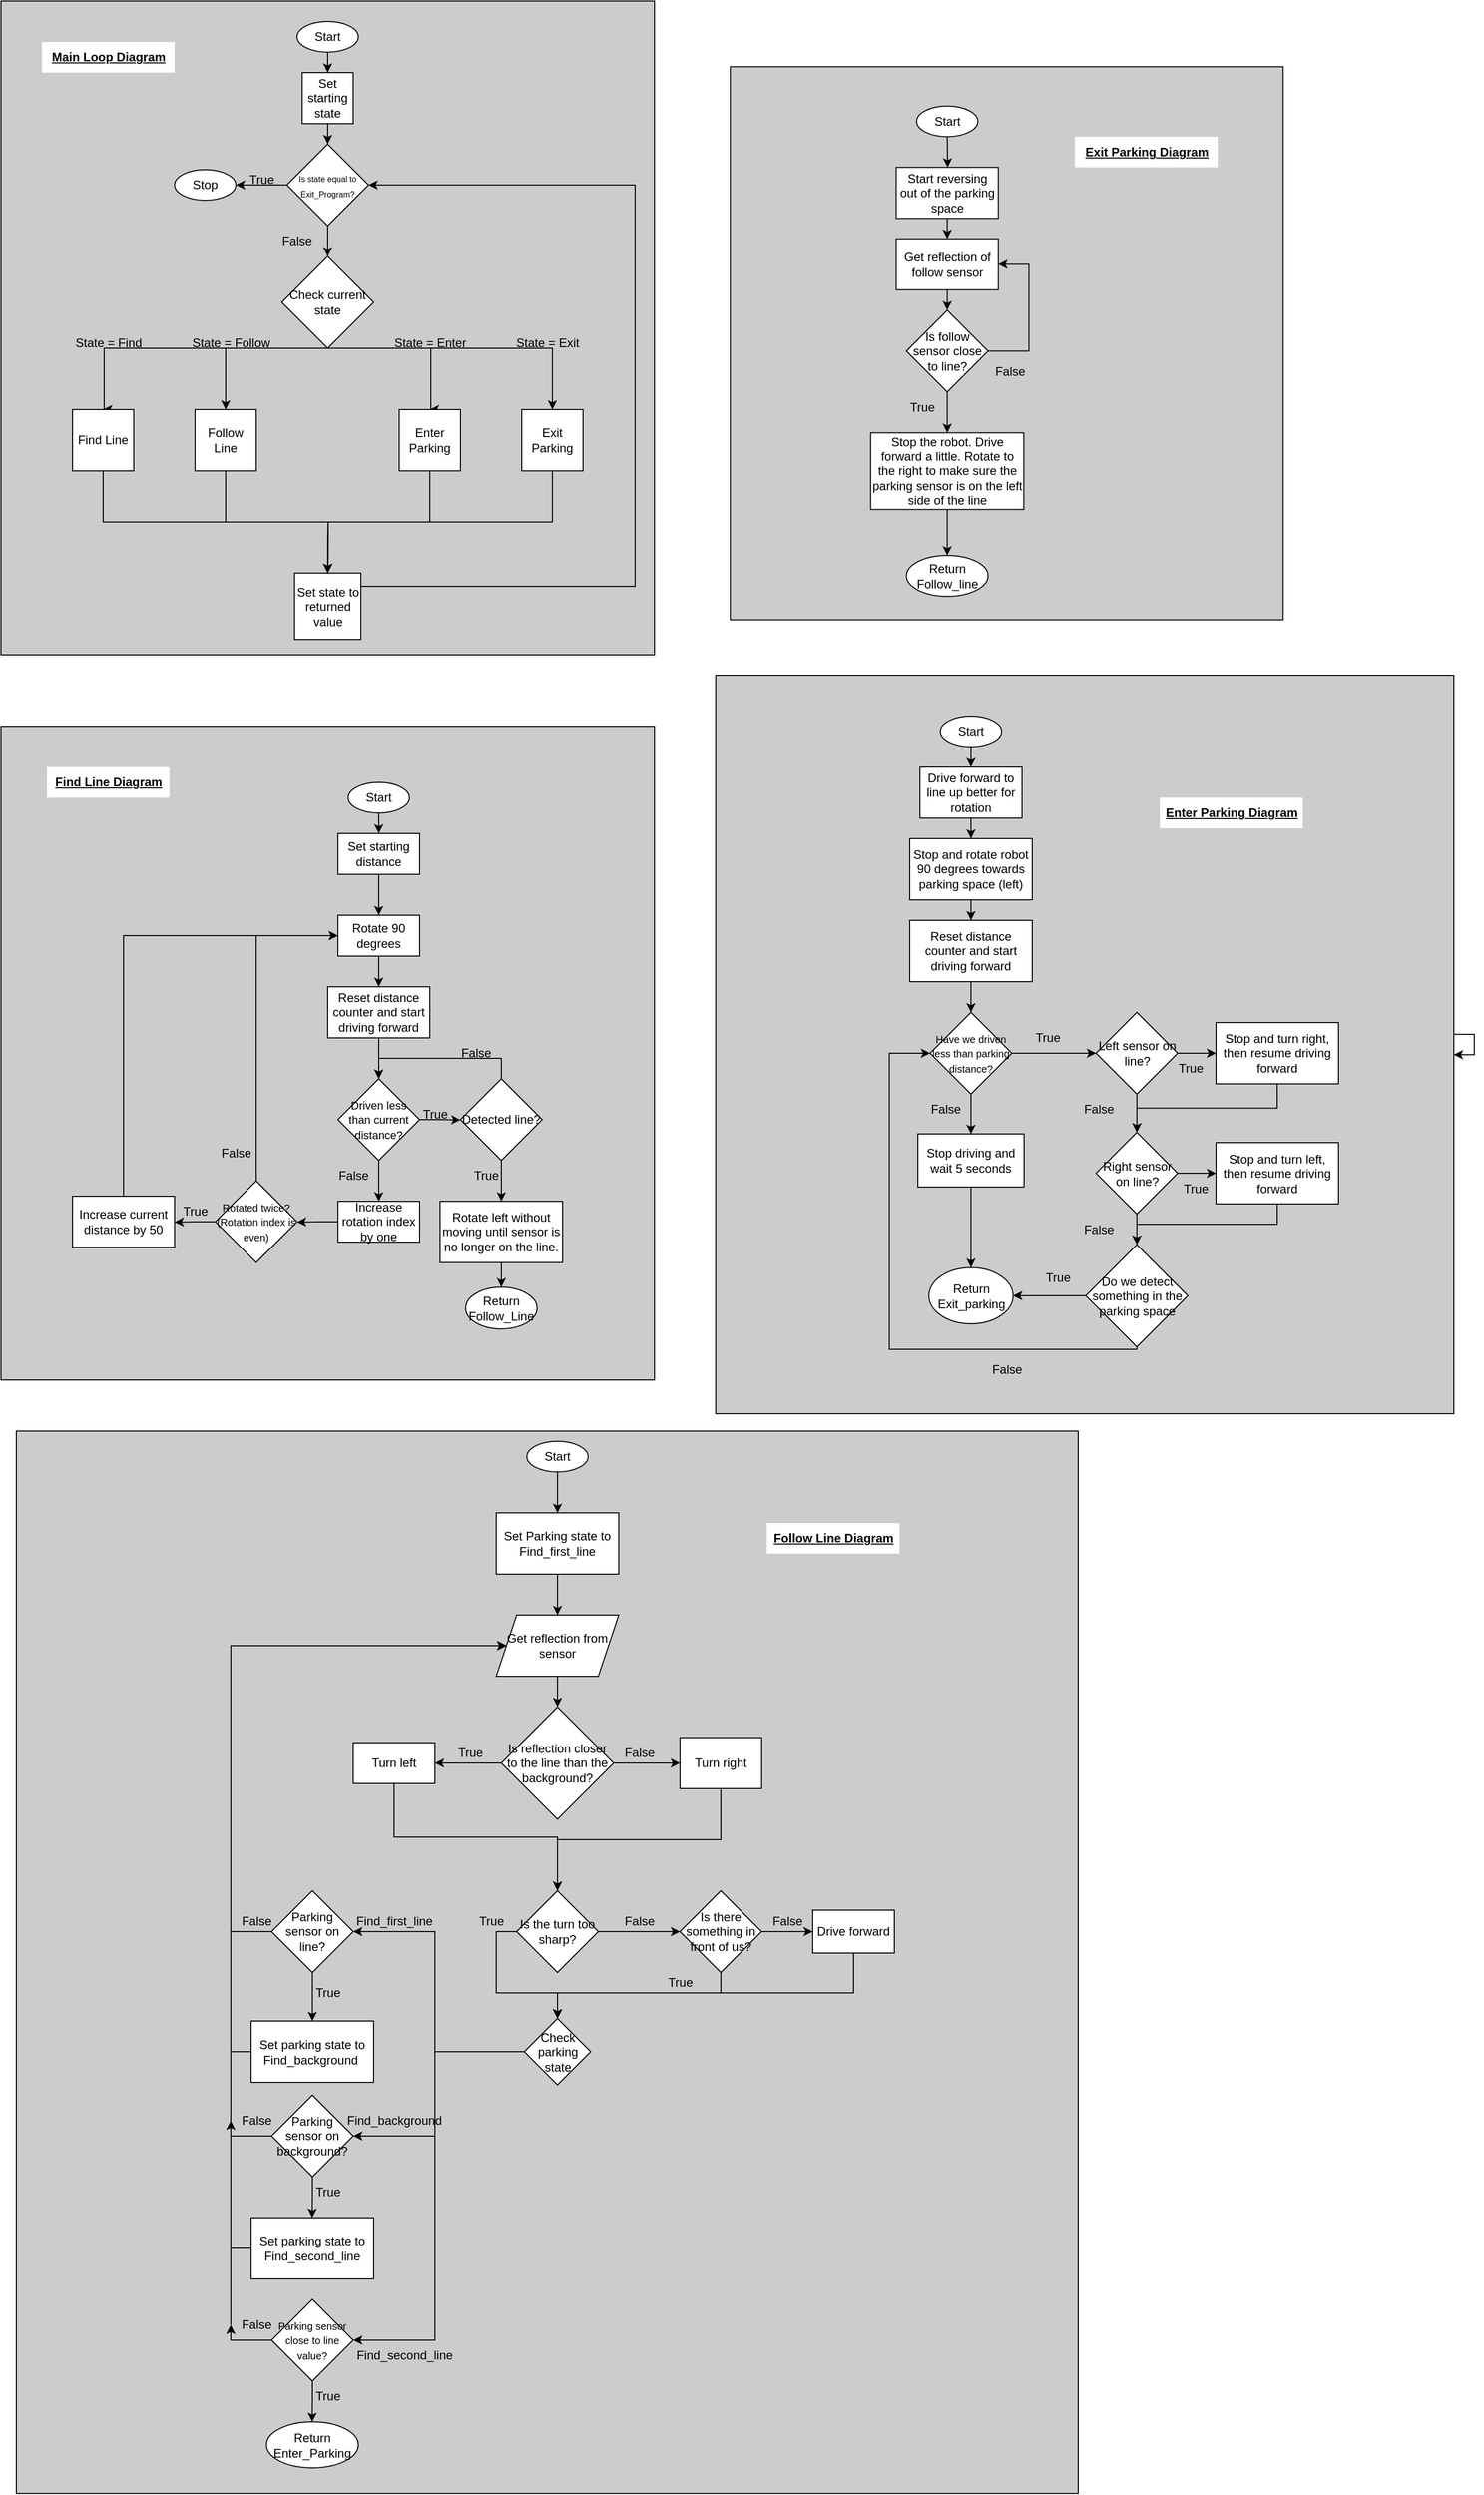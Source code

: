<mxfile version="24.7.8">
  <diagram name="Page-1" id="8dBCzTHHyoJCPj2TVAlr">
    <mxGraphModel dx="3715" dy="2673" grid="1" gridSize="10" guides="1" tooltips="1" connect="1" arrows="1" fold="1" page="1" pageScale="1" pageWidth="850" pageHeight="1100" math="0" shadow="0">
      <root>
        <mxCell id="0" />
        <mxCell id="1" parent="0" />
        <mxCell id="nB_yJcyK_gpRABSLOhpa-236" value="" style="whiteSpace=wrap;html=1;aspect=fixed;fillColor=#CCCCCC;gradientColor=none;gradientDirection=north;" vertex="1" parent="1">
          <mxGeometry x="-125.75" y="-1025.75" width="541.5" height="541.5" as="geometry" />
        </mxCell>
        <mxCell id="nB_yJcyK_gpRABSLOhpa-237" value="Exit Parking Diagram" style="text;html=1;align=center;verticalAlign=middle;resizable=0;points=[];autosize=1;strokeColor=none;fillColor=default;rounded=0;glass=0;gradientColor=none;fontFamily=Helvetica;fontStyle=5;labelBackgroundColor=none;labelBorderColor=none;textShadow=0;" vertex="1" parent="1">
          <mxGeometry x="211.75" y="-957.25" width="140" height="30" as="geometry" />
        </mxCell>
        <mxCell id="nB_yJcyK_gpRABSLOhpa-216" value="" style="whiteSpace=wrap;html=1;aspect=fixed;fillColor=#CCCCCC;gradientColor=none;gradientDirection=north;" vertex="1" parent="1">
          <mxGeometry x="-140" y="-430" width="723" height="723" as="geometry" />
        </mxCell>
        <mxCell id="nB_yJcyK_gpRABSLOhpa-217" value="Enter Parking Diagram" style="text;html=1;align=center;verticalAlign=middle;resizable=0;points=[];autosize=1;strokeColor=none;fillColor=default;rounded=0;glass=0;gradientColor=none;fontFamily=Helvetica;fontStyle=5;labelBackgroundColor=none;labelBorderColor=none;textShadow=0;" vertex="1" parent="1">
          <mxGeometry x="295" y="-310" width="140" height="30" as="geometry" />
        </mxCell>
        <mxCell id="nB_yJcyK_gpRABSLOhpa-175" value="" style="whiteSpace=wrap;html=1;aspect=fixed;fillColor=#CCCCCC;gradientColor=none;gradientDirection=north;" vertex="1" parent="1">
          <mxGeometry x="-825" y="310" width="1040" height="1040" as="geometry" />
        </mxCell>
        <mxCell id="nB_yJcyK_gpRABSLOhpa-176" value="Follow Line Diagram" style="text;html=1;align=center;verticalAlign=middle;resizable=0;points=[];autosize=1;strokeColor=none;fillColor=default;rounded=0;glass=0;gradientColor=none;fontFamily=Helvetica;fontStyle=5;labelBackgroundColor=none;labelBorderColor=none;textShadow=0;" vertex="1" parent="1">
          <mxGeometry x="-90" y="400" width="130" height="30" as="geometry" />
        </mxCell>
        <mxCell id="nB_yJcyK_gpRABSLOhpa-81" value="" style="whiteSpace=wrap;html=1;aspect=fixed;fillColor=#CCCCCC;gradientColor=none;gradientDirection=north;" vertex="1" parent="1">
          <mxGeometry x="-840" y="-380" width="640" height="640" as="geometry" />
        </mxCell>
        <mxCell id="nB_yJcyK_gpRABSLOhpa-82" value="Find Line Diagram" style="text;html=1;align=center;verticalAlign=middle;resizable=0;points=[];autosize=1;strokeColor=none;fillColor=default;rounded=0;glass=0;gradientColor=none;fontFamily=Helvetica;fontStyle=5;labelBackgroundColor=none;labelBorderColor=none;textShadow=0;" vertex="1" parent="1">
          <mxGeometry x="-795" y="-340" width="120" height="30" as="geometry" />
        </mxCell>
        <mxCell id="nB_yJcyK_gpRABSLOhpa-30" value="" style="whiteSpace=wrap;html=1;aspect=fixed;fillColor=#CCCCCC;gradientColor=none;gradientDirection=north;" vertex="1" parent="1">
          <mxGeometry x="-840" y="-1090" width="640" height="640" as="geometry" />
        </mxCell>
        <mxCell id="nB_yJcyK_gpRABSLOhpa-4" value="" style="edgeStyle=orthogonalEdgeStyle;rounded=0;orthogonalLoop=1;jettySize=auto;html=1;" edge="1" parent="1" source="nB_yJcyK_gpRABSLOhpa-2" target="nB_yJcyK_gpRABSLOhpa-3">
          <mxGeometry relative="1" as="geometry" />
        </mxCell>
        <mxCell id="nB_yJcyK_gpRABSLOhpa-2" value="Start" style="ellipse;whiteSpace=wrap;html=1;" vertex="1" parent="1">
          <mxGeometry x="-550" y="-1070" width="60" height="30" as="geometry" />
        </mxCell>
        <mxCell id="nB_yJcyK_gpRABSLOhpa-6" value="" style="edgeStyle=orthogonalEdgeStyle;rounded=0;orthogonalLoop=1;jettySize=auto;html=1;" edge="1" parent="1" source="nB_yJcyK_gpRABSLOhpa-36" target="nB_yJcyK_gpRABSLOhpa-5">
          <mxGeometry relative="1" as="geometry" />
        </mxCell>
        <mxCell id="nB_yJcyK_gpRABSLOhpa-3" value="Set starting state" style="whiteSpace=wrap;html=1;aspect=fixed;" vertex="1" parent="1">
          <mxGeometry x="-545" y="-1020" width="50" height="50" as="geometry" />
        </mxCell>
        <mxCell id="nB_yJcyK_gpRABSLOhpa-10" style="edgeStyle=orthogonalEdgeStyle;rounded=0;orthogonalLoop=1;jettySize=auto;html=1;exitX=0.5;exitY=1;exitDx=0;exitDy=0;" edge="1" parent="1" source="nB_yJcyK_gpRABSLOhpa-5">
          <mxGeometry relative="1" as="geometry">
            <mxPoint x="-300" y="-690" as="targetPoint" />
            <Array as="points">
              <mxPoint x="-300" y="-750" />
            </Array>
          </mxGeometry>
        </mxCell>
        <mxCell id="nB_yJcyK_gpRABSLOhpa-11" style="edgeStyle=orthogonalEdgeStyle;rounded=0;orthogonalLoop=1;jettySize=auto;html=1;exitX=0.5;exitY=1;exitDx=0;exitDy=0;" edge="1" parent="1" source="nB_yJcyK_gpRABSLOhpa-5">
          <mxGeometry relative="1" as="geometry">
            <mxPoint x="-620" y="-690" as="targetPoint" />
            <mxPoint x="-462.5" y="-772.5" as="sourcePoint" />
            <Array as="points">
              <mxPoint x="-620" y="-750" />
            </Array>
          </mxGeometry>
        </mxCell>
        <mxCell id="nB_yJcyK_gpRABSLOhpa-12" style="edgeStyle=orthogonalEdgeStyle;rounded=0;orthogonalLoop=1;jettySize=auto;html=1;exitX=0.5;exitY=1;exitDx=0;exitDy=0;" edge="1" parent="1" source="nB_yJcyK_gpRABSLOhpa-5">
          <mxGeometry relative="1" as="geometry">
            <mxPoint x="-740" y="-690" as="targetPoint" />
            <Array as="points">
              <mxPoint x="-739" y="-750" />
            </Array>
          </mxGeometry>
        </mxCell>
        <mxCell id="nB_yJcyK_gpRABSLOhpa-13" style="edgeStyle=orthogonalEdgeStyle;rounded=0;orthogonalLoop=1;jettySize=auto;html=1;exitX=0.5;exitY=1;exitDx=0;exitDy=0;" edge="1" parent="1" source="nB_yJcyK_gpRABSLOhpa-5">
          <mxGeometry relative="1" as="geometry">
            <mxPoint x="-420" y="-690" as="targetPoint" />
            <Array as="points">
              <mxPoint x="-419" y="-750" />
            </Array>
          </mxGeometry>
        </mxCell>
        <mxCell id="nB_yJcyK_gpRABSLOhpa-5" value="Check current state" style="rhombus;whiteSpace=wrap;html=1;" vertex="1" parent="1">
          <mxGeometry x="-565" y="-840" width="90" height="90" as="geometry" />
        </mxCell>
        <mxCell id="nB_yJcyK_gpRABSLOhpa-21" style="edgeStyle=orthogonalEdgeStyle;rounded=0;orthogonalLoop=1;jettySize=auto;html=1;exitX=0.5;exitY=1;exitDx=0;exitDy=0;" edge="1" parent="1" source="nB_yJcyK_gpRABSLOhpa-14">
          <mxGeometry relative="1" as="geometry">
            <mxPoint x="-520" y="-530" as="targetPoint" />
          </mxGeometry>
        </mxCell>
        <mxCell id="nB_yJcyK_gpRABSLOhpa-14" value="Find Line" style="whiteSpace=wrap;html=1;aspect=fixed;" vertex="1" parent="1">
          <mxGeometry x="-770" y="-690" width="60" height="60" as="geometry" />
        </mxCell>
        <mxCell id="nB_yJcyK_gpRABSLOhpa-18" style="edgeStyle=orthogonalEdgeStyle;rounded=0;orthogonalLoop=1;jettySize=auto;html=1;exitX=0.5;exitY=1;exitDx=0;exitDy=0;" edge="1" parent="1" source="nB_yJcyK_gpRABSLOhpa-15">
          <mxGeometry relative="1" as="geometry">
            <mxPoint x="-520" y="-530" as="targetPoint" />
          </mxGeometry>
        </mxCell>
        <mxCell id="nB_yJcyK_gpRABSLOhpa-15" value="Follow Line" style="whiteSpace=wrap;html=1;aspect=fixed;" vertex="1" parent="1">
          <mxGeometry x="-650" y="-690" width="60" height="60" as="geometry" />
        </mxCell>
        <mxCell id="nB_yJcyK_gpRABSLOhpa-19" style="edgeStyle=orthogonalEdgeStyle;rounded=0;orthogonalLoop=1;jettySize=auto;html=1;exitX=0.5;exitY=1;exitDx=0;exitDy=0;" edge="1" parent="1" source="nB_yJcyK_gpRABSLOhpa-16">
          <mxGeometry relative="1" as="geometry">
            <mxPoint x="-520" y="-530" as="targetPoint" />
          </mxGeometry>
        </mxCell>
        <mxCell id="nB_yJcyK_gpRABSLOhpa-16" value="Enter Parking" style="whiteSpace=wrap;html=1;aspect=fixed;" vertex="1" parent="1">
          <mxGeometry x="-450" y="-690" width="60" height="60" as="geometry" />
        </mxCell>
        <mxCell id="nB_yJcyK_gpRABSLOhpa-20" style="edgeStyle=orthogonalEdgeStyle;rounded=0;orthogonalLoop=1;jettySize=auto;html=1;exitX=0.5;exitY=1;exitDx=0;exitDy=0;" edge="1" parent="1" source="nB_yJcyK_gpRABSLOhpa-17">
          <mxGeometry relative="1" as="geometry">
            <mxPoint x="-520" y="-530" as="targetPoint" />
          </mxGeometry>
        </mxCell>
        <mxCell id="nB_yJcyK_gpRABSLOhpa-17" value="Exit Parking" style="whiteSpace=wrap;html=1;aspect=fixed;" vertex="1" parent="1">
          <mxGeometry x="-330" y="-690" width="60" height="60" as="geometry" />
        </mxCell>
        <mxCell id="nB_yJcyK_gpRABSLOhpa-25" style="edgeStyle=orthogonalEdgeStyle;rounded=0;orthogonalLoop=1;jettySize=auto;html=1;entryX=1;entryY=0.5;entryDx=0;entryDy=0;" edge="1" parent="1" source="nB_yJcyK_gpRABSLOhpa-22" target="nB_yJcyK_gpRABSLOhpa-36">
          <mxGeometry relative="1" as="geometry">
            <mxPoint x="-475" y="-900" as="targetPoint" />
            <Array as="points">
              <mxPoint x="-219" y="-517" />
              <mxPoint x="-219" y="-910" />
            </Array>
          </mxGeometry>
        </mxCell>
        <mxCell id="nB_yJcyK_gpRABSLOhpa-22" value="Set state to returned value" style="whiteSpace=wrap;html=1;aspect=fixed;" vertex="1" parent="1">
          <mxGeometry x="-552.5" y="-530" width="65" height="65" as="geometry" />
        </mxCell>
        <mxCell id="nB_yJcyK_gpRABSLOhpa-26" value="State = Follow" style="text;html=1;align=center;verticalAlign=middle;resizable=0;points=[];autosize=1;strokeColor=none;fillColor=none;" vertex="1" parent="1">
          <mxGeometry x="-665" y="-770" width="100" height="30" as="geometry" />
        </mxCell>
        <mxCell id="nB_yJcyK_gpRABSLOhpa-27" value="State = Find" style="text;html=1;align=center;verticalAlign=middle;resizable=0;points=[];autosize=1;strokeColor=none;fillColor=none;" vertex="1" parent="1">
          <mxGeometry x="-780" y="-770" width="90" height="30" as="geometry" />
        </mxCell>
        <mxCell id="nB_yJcyK_gpRABSLOhpa-28" value="State = Enter" style="text;html=1;align=center;verticalAlign=middle;resizable=0;points=[];autosize=1;strokeColor=none;fillColor=none;" vertex="1" parent="1">
          <mxGeometry x="-465" y="-770" width="90" height="30" as="geometry" />
        </mxCell>
        <mxCell id="nB_yJcyK_gpRABSLOhpa-29" value="State = Exit" style="text;html=1;align=center;verticalAlign=middle;resizable=0;points=[];autosize=1;strokeColor=none;fillColor=none;" vertex="1" parent="1">
          <mxGeometry x="-350" y="-770" width="90" height="30" as="geometry" />
        </mxCell>
        <mxCell id="nB_yJcyK_gpRABSLOhpa-31" value="Main Loop Diagram" style="text;html=1;align=center;verticalAlign=middle;resizable=0;points=[];autosize=1;strokeColor=none;fillColor=default;rounded=0;glass=0;gradientColor=none;fontFamily=Helvetica;fontStyle=5;labelBackgroundColor=none;labelBorderColor=none;textShadow=0;" vertex="1" parent="1">
          <mxGeometry x="-800" y="-1050" width="130" height="30" as="geometry" />
        </mxCell>
        <mxCell id="nB_yJcyK_gpRABSLOhpa-47" style="edgeStyle=orthogonalEdgeStyle;rounded=0;orthogonalLoop=1;jettySize=auto;html=1;exitX=0.5;exitY=1;exitDx=0;exitDy=0;entryX=0.5;entryY=0;entryDx=0;entryDy=0;" edge="1" parent="1" source="nB_yJcyK_gpRABSLOhpa-32" target="nB_yJcyK_gpRABSLOhpa-46">
          <mxGeometry relative="1" as="geometry" />
        </mxCell>
        <mxCell id="nB_yJcyK_gpRABSLOhpa-32" value="Start" style="ellipse;whiteSpace=wrap;html=1;" vertex="1" parent="1">
          <mxGeometry x="-500" y="-325" width="60" height="30" as="geometry" />
        </mxCell>
        <mxCell id="nB_yJcyK_gpRABSLOhpa-37" value="" style="edgeStyle=orthogonalEdgeStyle;rounded=0;orthogonalLoop=1;jettySize=auto;html=1;" edge="1" parent="1" source="nB_yJcyK_gpRABSLOhpa-3" target="nB_yJcyK_gpRABSLOhpa-36">
          <mxGeometry relative="1" as="geometry">
            <mxPoint x="-520" y="-970" as="sourcePoint" />
            <mxPoint x="-520" y="-860" as="targetPoint" />
          </mxGeometry>
        </mxCell>
        <mxCell id="nB_yJcyK_gpRABSLOhpa-44" style="edgeStyle=orthogonalEdgeStyle;rounded=0;orthogonalLoop=1;jettySize=auto;html=1;exitX=0;exitY=0.5;exitDx=0;exitDy=0;" edge="1" parent="1" source="nB_yJcyK_gpRABSLOhpa-36" target="nB_yJcyK_gpRABSLOhpa-43">
          <mxGeometry relative="1" as="geometry" />
        </mxCell>
        <mxCell id="nB_yJcyK_gpRABSLOhpa-36" value="&lt;font style=&quot;font-size: 8px;&quot;&gt;Is state equal to Exit_Program?&lt;/font&gt;" style="rhombus;whiteSpace=wrap;html=1;" vertex="1" parent="1">
          <mxGeometry x="-560" y="-950" width="80" height="80" as="geometry" />
        </mxCell>
        <mxCell id="nB_yJcyK_gpRABSLOhpa-38" value="False" style="text;html=1;align=center;verticalAlign=middle;whiteSpace=wrap;rounded=0;" vertex="1" parent="1">
          <mxGeometry x="-580" y="-870" width="60" height="30" as="geometry" />
        </mxCell>
        <mxCell id="nB_yJcyK_gpRABSLOhpa-39" value="True" style="text;html=1;align=center;verticalAlign=middle;resizable=0;points=[];autosize=1;strokeColor=none;fillColor=none;" vertex="1" parent="1">
          <mxGeometry x="-610" y="-930" width="50" height="30" as="geometry" />
        </mxCell>
        <mxCell id="nB_yJcyK_gpRABSLOhpa-43" value="Stop" style="ellipse;whiteSpace=wrap;html=1;" vertex="1" parent="1">
          <mxGeometry x="-670" y="-925" width="60" height="30" as="geometry" />
        </mxCell>
        <mxCell id="nB_yJcyK_gpRABSLOhpa-48" style="edgeStyle=orthogonalEdgeStyle;rounded=0;orthogonalLoop=1;jettySize=auto;html=1;exitX=0.5;exitY=1;exitDx=0;exitDy=0;" edge="1" parent="1" source="nB_yJcyK_gpRABSLOhpa-46">
          <mxGeometry relative="1" as="geometry">
            <mxPoint x="-470" y="-195" as="targetPoint" />
          </mxGeometry>
        </mxCell>
        <mxCell id="nB_yJcyK_gpRABSLOhpa-46" value="Set starting distance" style="whiteSpace=wrap;html=1;" vertex="1" parent="1">
          <mxGeometry x="-510" y="-275" width="80" height="40" as="geometry" />
        </mxCell>
        <mxCell id="nB_yJcyK_gpRABSLOhpa-51" style="edgeStyle=orthogonalEdgeStyle;rounded=0;orthogonalLoop=1;jettySize=auto;html=1;exitX=0.5;exitY=1;exitDx=0;exitDy=0;entryX=0.5;entryY=0;entryDx=0;entryDy=0;" edge="1" parent="1" source="nB_yJcyK_gpRABSLOhpa-49" target="nB_yJcyK_gpRABSLOhpa-50">
          <mxGeometry relative="1" as="geometry" />
        </mxCell>
        <mxCell id="nB_yJcyK_gpRABSLOhpa-49" value="Rotate 90 degrees" style="whiteSpace=wrap;html=1;" vertex="1" parent="1">
          <mxGeometry x="-510" y="-195" width="80" height="40" as="geometry" />
        </mxCell>
        <mxCell id="nB_yJcyK_gpRABSLOhpa-53" style="edgeStyle=orthogonalEdgeStyle;rounded=0;orthogonalLoop=1;jettySize=auto;html=1;exitX=0.5;exitY=1;exitDx=0;exitDy=0;entryX=0.5;entryY=0;entryDx=0;entryDy=0;" edge="1" parent="1" source="nB_yJcyK_gpRABSLOhpa-50" target="nB_yJcyK_gpRABSLOhpa-52">
          <mxGeometry relative="1" as="geometry" />
        </mxCell>
        <mxCell id="nB_yJcyK_gpRABSLOhpa-50" value="Reset distance counter and start driving forward" style="whiteSpace=wrap;html=1;" vertex="1" parent="1">
          <mxGeometry x="-520" y="-125" width="100" height="50" as="geometry" />
        </mxCell>
        <mxCell id="nB_yJcyK_gpRABSLOhpa-54" style="edgeStyle=orthogonalEdgeStyle;rounded=0;orthogonalLoop=1;jettySize=auto;html=1;exitX=1;exitY=0.5;exitDx=0;exitDy=0;" edge="1" parent="1" source="nB_yJcyK_gpRABSLOhpa-52">
          <mxGeometry relative="1" as="geometry">
            <mxPoint x="-390" y="5.333" as="targetPoint" />
          </mxGeometry>
        </mxCell>
        <mxCell id="nB_yJcyK_gpRABSLOhpa-57" style="edgeStyle=orthogonalEdgeStyle;rounded=0;orthogonalLoop=1;jettySize=auto;html=1;exitX=0.5;exitY=1;exitDx=0;exitDy=0;" edge="1" parent="1" source="nB_yJcyK_gpRABSLOhpa-52">
          <mxGeometry relative="1" as="geometry">
            <mxPoint x="-470" y="85" as="targetPoint" />
          </mxGeometry>
        </mxCell>
        <mxCell id="nB_yJcyK_gpRABSLOhpa-52" value="&lt;font style=&quot;font-size: 11px;&quot;&gt;Driven less than current distance?&lt;/font&gt;" style="rhombus;whiteSpace=wrap;html=1;" vertex="1" parent="1">
          <mxGeometry x="-510" y="-35" width="80" height="80" as="geometry" />
        </mxCell>
        <mxCell id="nB_yJcyK_gpRABSLOhpa-72" style="edgeStyle=orthogonalEdgeStyle;rounded=0;orthogonalLoop=1;jettySize=auto;html=1;exitX=0.5;exitY=1;exitDx=0;exitDy=0;" edge="1" parent="1" source="nB_yJcyK_gpRABSLOhpa-56">
          <mxGeometry relative="1" as="geometry">
            <mxPoint x="-350" y="85" as="targetPoint" />
          </mxGeometry>
        </mxCell>
        <mxCell id="nB_yJcyK_gpRABSLOhpa-74" style="edgeStyle=orthogonalEdgeStyle;rounded=0;orthogonalLoop=1;jettySize=auto;html=1;exitX=0.5;exitY=0;exitDx=0;exitDy=0;entryX=0.5;entryY=0;entryDx=0;entryDy=0;" edge="1" parent="1" source="nB_yJcyK_gpRABSLOhpa-56" target="nB_yJcyK_gpRABSLOhpa-52">
          <mxGeometry relative="1" as="geometry" />
        </mxCell>
        <mxCell id="nB_yJcyK_gpRABSLOhpa-56" value="Detected line?" style="rhombus;whiteSpace=wrap;html=1;" vertex="1" parent="1">
          <mxGeometry x="-390" y="-35" width="80" height="80" as="geometry" />
        </mxCell>
        <mxCell id="nB_yJcyK_gpRABSLOhpa-59" style="edgeStyle=orthogonalEdgeStyle;rounded=0;orthogonalLoop=1;jettySize=auto;html=1;exitX=0;exitY=0.5;exitDx=0;exitDy=0;" edge="1" parent="1" source="nB_yJcyK_gpRABSLOhpa-58">
          <mxGeometry relative="1" as="geometry">
            <mxPoint x="-550" y="105.333" as="targetPoint" />
          </mxGeometry>
        </mxCell>
        <mxCell id="nB_yJcyK_gpRABSLOhpa-58" value="Increase rotation index by one" style="whiteSpace=wrap;html=1;" vertex="1" parent="1">
          <mxGeometry x="-510" y="85" width="80" height="40" as="geometry" />
        </mxCell>
        <mxCell id="nB_yJcyK_gpRABSLOhpa-61" style="edgeStyle=orthogonalEdgeStyle;rounded=0;orthogonalLoop=1;jettySize=auto;html=1;exitX=0;exitY=0.5;exitDx=0;exitDy=0;" edge="1" parent="1" source="nB_yJcyK_gpRABSLOhpa-60">
          <mxGeometry relative="1" as="geometry">
            <mxPoint x="-670" y="105.333" as="targetPoint" />
          </mxGeometry>
        </mxCell>
        <mxCell id="nB_yJcyK_gpRABSLOhpa-63" style="edgeStyle=orthogonalEdgeStyle;rounded=0;orthogonalLoop=1;jettySize=auto;html=1;exitX=0.5;exitY=0;exitDx=0;exitDy=0;entryX=0;entryY=0.5;entryDx=0;entryDy=0;" edge="1" parent="1" source="nB_yJcyK_gpRABSLOhpa-60" target="nB_yJcyK_gpRABSLOhpa-49">
          <mxGeometry relative="1" as="geometry" />
        </mxCell>
        <mxCell id="nB_yJcyK_gpRABSLOhpa-60" value="&lt;font style=&quot;font-size: 10px;&quot;&gt;Rotated twice? (Rotation index is even)&lt;/font&gt;" style="rhombus;whiteSpace=wrap;html=1;" vertex="1" parent="1">
          <mxGeometry x="-630" y="65" width="80" height="80" as="geometry" />
        </mxCell>
        <mxCell id="nB_yJcyK_gpRABSLOhpa-64" style="edgeStyle=orthogonalEdgeStyle;rounded=0;orthogonalLoop=1;jettySize=auto;html=1;exitX=0.5;exitY=0;exitDx=0;exitDy=0;entryX=0;entryY=0.5;entryDx=0;entryDy=0;" edge="1" parent="1" source="nB_yJcyK_gpRABSLOhpa-62" target="nB_yJcyK_gpRABSLOhpa-49">
          <mxGeometry relative="1" as="geometry" />
        </mxCell>
        <mxCell id="nB_yJcyK_gpRABSLOhpa-62" value="Increase current distance by 50" style="whiteSpace=wrap;html=1;" vertex="1" parent="1">
          <mxGeometry x="-770" y="80" width="100" height="50" as="geometry" />
        </mxCell>
        <mxCell id="nB_yJcyK_gpRABSLOhpa-65" value="False" style="text;html=1;align=center;verticalAlign=middle;resizable=0;points=[];autosize=1;strokeColor=none;fillColor=none;" vertex="1" parent="1">
          <mxGeometry x="-635" y="23" width="50" height="30" as="geometry" />
        </mxCell>
        <mxCell id="nB_yJcyK_gpRABSLOhpa-66" value="True" style="text;html=1;align=center;verticalAlign=middle;resizable=0;points=[];autosize=1;strokeColor=none;fillColor=none;" vertex="1" parent="1">
          <mxGeometry x="-675" y="80" width="50" height="30" as="geometry" />
        </mxCell>
        <mxCell id="nB_yJcyK_gpRABSLOhpa-67" value="False" style="text;html=1;align=center;verticalAlign=middle;resizable=0;points=[];autosize=1;strokeColor=none;fillColor=none;" vertex="1" parent="1">
          <mxGeometry x="-520" y="45" width="50" height="30" as="geometry" />
        </mxCell>
        <mxCell id="nB_yJcyK_gpRABSLOhpa-68" value="True" style="text;html=1;align=center;verticalAlign=middle;resizable=0;points=[];autosize=1;strokeColor=none;fillColor=none;" vertex="1" parent="1">
          <mxGeometry x="-440" y="-15" width="50" height="30" as="geometry" />
        </mxCell>
        <mxCell id="nB_yJcyK_gpRABSLOhpa-73" value="Return Follow_Line" style="ellipse;whiteSpace=wrap;html=1;" vertex="1" parent="1">
          <mxGeometry x="-385" y="169.17" width="70" height="40.83" as="geometry" />
        </mxCell>
        <mxCell id="nB_yJcyK_gpRABSLOhpa-75" value="True" style="text;html=1;align=center;verticalAlign=middle;resizable=0;points=[];autosize=1;strokeColor=none;fillColor=none;" vertex="1" parent="1">
          <mxGeometry x="-390" y="45" width="50" height="30" as="geometry" />
        </mxCell>
        <mxCell id="nB_yJcyK_gpRABSLOhpa-77" value="False" style="text;html=1;align=center;verticalAlign=middle;resizable=0;points=[];autosize=1;strokeColor=none;fillColor=none;" vertex="1" parent="1">
          <mxGeometry x="-400" y="-75" width="50" height="30" as="geometry" />
        </mxCell>
        <mxCell id="nB_yJcyK_gpRABSLOhpa-79" style="edgeStyle=orthogonalEdgeStyle;rounded=0;orthogonalLoop=1;jettySize=auto;html=1;exitX=0.5;exitY=1;exitDx=0;exitDy=0;entryX=0.5;entryY=0;entryDx=0;entryDy=0;" edge="1" parent="1" source="nB_yJcyK_gpRABSLOhpa-78" target="nB_yJcyK_gpRABSLOhpa-73">
          <mxGeometry relative="1" as="geometry" />
        </mxCell>
        <mxCell id="nB_yJcyK_gpRABSLOhpa-78" value="Rotate left without moving until sensor is no longer on the line." style="whiteSpace=wrap;html=1;" vertex="1" parent="1">
          <mxGeometry x="-410" y="85" width="120" height="60" as="geometry" />
        </mxCell>
        <mxCell id="nB_yJcyK_gpRABSLOhpa-219" style="edgeStyle=orthogonalEdgeStyle;rounded=0;orthogonalLoop=1;jettySize=auto;html=1;exitX=0.5;exitY=1;exitDx=0;exitDy=0;" edge="1" parent="1" source="nB_yJcyK_gpRABSLOhpa-83">
          <mxGeometry relative="1" as="geometry">
            <mxPoint x="87.15" y="-927.25" as="targetPoint" />
          </mxGeometry>
        </mxCell>
        <mxCell id="nB_yJcyK_gpRABSLOhpa-83" value="Start" style="ellipse;whiteSpace=wrap;html=1;" vertex="1" parent="1">
          <mxGeometry x="56.75" y="-987.25" width="60" height="30" as="geometry" />
        </mxCell>
        <mxCell id="nB_yJcyK_gpRABSLOhpa-86" style="edgeStyle=orthogonalEdgeStyle;rounded=0;orthogonalLoop=1;jettySize=auto;html=1;exitX=0.5;exitY=1;exitDx=0;exitDy=0;" edge="1" parent="1" source="nB_yJcyK_gpRABSLOhpa-84">
          <mxGeometry relative="1" as="geometry">
            <mxPoint x="-295" y="390" as="targetPoint" />
          </mxGeometry>
        </mxCell>
        <mxCell id="nB_yJcyK_gpRABSLOhpa-84" value="Start" style="ellipse;whiteSpace=wrap;html=1;" vertex="1" parent="1">
          <mxGeometry x="-325" y="320" width="60" height="30" as="geometry" />
        </mxCell>
        <mxCell id="nB_yJcyK_gpRABSLOhpa-178" style="edgeStyle=orthogonalEdgeStyle;rounded=0;orthogonalLoop=1;jettySize=auto;html=1;exitX=0.5;exitY=1;exitDx=0;exitDy=0;entryX=0.5;entryY=0;entryDx=0;entryDy=0;" edge="1" parent="1" source="nB_yJcyK_gpRABSLOhpa-85" target="nB_yJcyK_gpRABSLOhpa-177">
          <mxGeometry relative="1" as="geometry" />
        </mxCell>
        <mxCell id="nB_yJcyK_gpRABSLOhpa-85" value="Start" style="ellipse;whiteSpace=wrap;html=1;" vertex="1" parent="1">
          <mxGeometry x="80" y="-390" width="60" height="30" as="geometry" />
        </mxCell>
        <mxCell id="nB_yJcyK_gpRABSLOhpa-89" style="edgeStyle=orthogonalEdgeStyle;rounded=0;orthogonalLoop=1;jettySize=auto;html=1;" edge="1" parent="1" source="nB_yJcyK_gpRABSLOhpa-87">
          <mxGeometry relative="1" as="geometry">
            <mxPoint x="-295" y="490" as="targetPoint" />
          </mxGeometry>
        </mxCell>
        <mxCell id="nB_yJcyK_gpRABSLOhpa-87" value="Set Parking state to Find_first_line" style="whiteSpace=wrap;html=1;" vertex="1" parent="1">
          <mxGeometry x="-355" y="390" width="120" height="60" as="geometry" />
        </mxCell>
        <mxCell id="nB_yJcyK_gpRABSLOhpa-98" style="edgeStyle=orthogonalEdgeStyle;rounded=0;orthogonalLoop=1;jettySize=auto;html=1;exitX=0.5;exitY=1;exitDx=0;exitDy=0;entryX=0.5;entryY=0;entryDx=0;entryDy=0;" edge="1" parent="1" target="nB_yJcyK_gpRABSLOhpa-97">
          <mxGeometry relative="1" as="geometry">
            <mxPoint x="-295" y="550" as="sourcePoint" />
          </mxGeometry>
        </mxCell>
        <mxCell id="nB_yJcyK_gpRABSLOhpa-99" style="edgeStyle=orthogonalEdgeStyle;rounded=0;orthogonalLoop=1;jettySize=auto;html=1;exitX=1;exitY=0.5;exitDx=0;exitDy=0;entryX=0;entryY=0.5;entryDx=0;entryDy=0;" edge="1" parent="1" source="nB_yJcyK_gpRABSLOhpa-97" target="nB_yJcyK_gpRABSLOhpa-100">
          <mxGeometry relative="1" as="geometry">
            <mxPoint x="-175" y="635.333" as="targetPoint" />
          </mxGeometry>
        </mxCell>
        <mxCell id="nB_yJcyK_gpRABSLOhpa-102" style="edgeStyle=orthogonalEdgeStyle;rounded=0;orthogonalLoop=1;jettySize=auto;html=1;exitX=0;exitY=0.5;exitDx=0;exitDy=0;entryX=1;entryY=0.5;entryDx=0;entryDy=0;" edge="1" parent="1" source="nB_yJcyK_gpRABSLOhpa-97" target="nB_yJcyK_gpRABSLOhpa-101">
          <mxGeometry relative="1" as="geometry" />
        </mxCell>
        <mxCell id="nB_yJcyK_gpRABSLOhpa-97" value="&lt;font style=&quot;font-size: 12px;&quot;&gt;Is reflection closer to the line than the background?&lt;/font&gt;" style="rhombus;whiteSpace=wrap;html=1;" vertex="1" parent="1">
          <mxGeometry x="-350" y="580" width="110" height="110" as="geometry" />
        </mxCell>
        <mxCell id="nB_yJcyK_gpRABSLOhpa-115" style="edgeStyle=orthogonalEdgeStyle;rounded=0;orthogonalLoop=1;jettySize=auto;html=1;exitX=0.5;exitY=1;exitDx=0;exitDy=0;entryX=0.5;entryY=0;entryDx=0;entryDy=0;" edge="1" parent="1" source="nB_yJcyK_gpRABSLOhpa-100" target="nB_yJcyK_gpRABSLOhpa-111">
          <mxGeometry relative="1" as="geometry" />
        </mxCell>
        <mxCell id="nB_yJcyK_gpRABSLOhpa-100" value="Turn right" style="whiteSpace=wrap;html=1;" vertex="1" parent="1">
          <mxGeometry x="-175" y="610" width="80" height="50" as="geometry" />
        </mxCell>
        <mxCell id="nB_yJcyK_gpRABSLOhpa-116" style="edgeStyle=orthogonalEdgeStyle;rounded=0;orthogonalLoop=1;jettySize=auto;html=1;exitX=0.5;exitY=1;exitDx=0;exitDy=0;entryX=0.5;entryY=0;entryDx=0;entryDy=0;" edge="1" parent="1" source="nB_yJcyK_gpRABSLOhpa-101" target="nB_yJcyK_gpRABSLOhpa-111">
          <mxGeometry relative="1" as="geometry">
            <mxPoint x="-255" y="750" as="targetPoint" />
          </mxGeometry>
        </mxCell>
        <mxCell id="nB_yJcyK_gpRABSLOhpa-101" value="Turn left" style="whiteSpace=wrap;html=1;" vertex="1" parent="1">
          <mxGeometry x="-495" y="615" width="80" height="40" as="geometry" />
        </mxCell>
        <mxCell id="nB_yJcyK_gpRABSLOhpa-105" value="True" style="text;html=1;align=center;verticalAlign=middle;whiteSpace=wrap;rounded=0;" vertex="1" parent="1">
          <mxGeometry x="-410" y="610" width="60" height="30" as="geometry" />
        </mxCell>
        <mxCell id="nB_yJcyK_gpRABSLOhpa-108" value="False" style="text;html=1;align=center;verticalAlign=middle;resizable=0;points=[];autosize=1;strokeColor=none;fillColor=none;" vertex="1" parent="1">
          <mxGeometry x="-240" y="610" width="50" height="30" as="geometry" />
        </mxCell>
        <mxCell id="nB_yJcyK_gpRABSLOhpa-109" value="Get reflection from sensor" style="shape=parallelogram;perimeter=parallelogramPerimeter;whiteSpace=wrap;html=1;fixedSize=1;" vertex="1" parent="1">
          <mxGeometry x="-355" y="490" width="120" height="60" as="geometry" />
        </mxCell>
        <mxCell id="nB_yJcyK_gpRABSLOhpa-119" style="edgeStyle=orthogonalEdgeStyle;rounded=0;orthogonalLoop=1;jettySize=auto;html=1;exitX=1;exitY=0.5;exitDx=0;exitDy=0;entryX=0;entryY=0.5;entryDx=0;entryDy=0;" edge="1" parent="1" source="nB_yJcyK_gpRABSLOhpa-111" target="nB_yJcyK_gpRABSLOhpa-125">
          <mxGeometry relative="1" as="geometry">
            <mxPoint x="-175" y="798" as="targetPoint" />
          </mxGeometry>
        </mxCell>
        <mxCell id="nB_yJcyK_gpRABSLOhpa-135" style="edgeStyle=orthogonalEdgeStyle;rounded=0;orthogonalLoop=1;jettySize=auto;html=1;exitX=0;exitY=0.5;exitDx=0;exitDy=0;entryX=0.5;entryY=0;entryDx=0;entryDy=0;" edge="1" parent="1" source="nB_yJcyK_gpRABSLOhpa-111">
          <mxGeometry relative="1" as="geometry">
            <mxPoint x="-295" y="885" as="targetPoint" />
            <Array as="points">
              <mxPoint x="-355" y="800" />
              <mxPoint x="-355" y="860" />
              <mxPoint x="-295" y="860" />
            </Array>
          </mxGeometry>
        </mxCell>
        <mxCell id="nB_yJcyK_gpRABSLOhpa-111" value="&lt;font style=&quot;font-size: 12px;&quot;&gt;Is the turn too sharp?&lt;/font&gt;" style="rhombus;whiteSpace=wrap;html=1;" vertex="1" parent="1">
          <mxGeometry x="-335" y="760" width="80" height="80" as="geometry" />
        </mxCell>
        <mxCell id="nB_yJcyK_gpRABSLOhpa-137" style="edgeStyle=orthogonalEdgeStyle;rounded=0;orthogonalLoop=1;jettySize=auto;html=1;exitX=0.5;exitY=1;exitDx=0;exitDy=0;entryX=0.5;entryY=0;entryDx=0;entryDy=0;" edge="1" parent="1" source="nB_yJcyK_gpRABSLOhpa-118">
          <mxGeometry relative="1" as="geometry">
            <mxPoint x="-295" y="885" as="targetPoint" />
            <Array as="points">
              <mxPoint x="-5" y="860" />
              <mxPoint x="-295" y="860" />
            </Array>
          </mxGeometry>
        </mxCell>
        <mxCell id="nB_yJcyK_gpRABSLOhpa-118" value="Drive forward" style="whiteSpace=wrap;html=1;" vertex="1" parent="1">
          <mxGeometry x="-45" y="779" width="80" height="42" as="geometry" />
        </mxCell>
        <mxCell id="nB_yJcyK_gpRABSLOhpa-120" value="False" style="text;html=1;align=center;verticalAlign=middle;resizable=0;points=[];autosize=1;strokeColor=none;fillColor=none;" vertex="1" parent="1">
          <mxGeometry x="-240" y="775" width="50" height="30" as="geometry" />
        </mxCell>
        <mxCell id="nB_yJcyK_gpRABSLOhpa-123" value="True" style="text;html=1;align=center;verticalAlign=middle;resizable=0;points=[];autosize=1;strokeColor=none;fillColor=none;" vertex="1" parent="1">
          <mxGeometry x="-385" y="775" width="50" height="30" as="geometry" />
        </mxCell>
        <mxCell id="nB_yJcyK_gpRABSLOhpa-128" style="edgeStyle=orthogonalEdgeStyle;rounded=0;orthogonalLoop=1;jettySize=auto;html=1;exitX=1;exitY=0.5;exitDx=0;exitDy=0;entryX=0;entryY=0.5;entryDx=0;entryDy=0;" edge="1" parent="1" source="nB_yJcyK_gpRABSLOhpa-125" target="nB_yJcyK_gpRABSLOhpa-118">
          <mxGeometry relative="1" as="geometry" />
        </mxCell>
        <mxCell id="nB_yJcyK_gpRABSLOhpa-136" style="edgeStyle=orthogonalEdgeStyle;rounded=0;orthogonalLoop=1;jettySize=auto;html=1;exitX=0.5;exitY=1;exitDx=0;exitDy=0;entryX=0.5;entryY=0;entryDx=0;entryDy=0;" edge="1" parent="1" source="nB_yJcyK_gpRABSLOhpa-138">
          <mxGeometry relative="1" as="geometry">
            <mxPoint x="-295" y="885" as="targetPoint" />
            <Array as="points">
              <mxPoint x="-295" y="860" />
            </Array>
          </mxGeometry>
        </mxCell>
        <mxCell id="nB_yJcyK_gpRABSLOhpa-125" value="Is there something in front of us?" style="rhombus;whiteSpace=wrap;html=1;" vertex="1" parent="1">
          <mxGeometry x="-175" y="760" width="80" height="80" as="geometry" />
        </mxCell>
        <mxCell id="nB_yJcyK_gpRABSLOhpa-127" value="False" style="text;html=1;align=center;verticalAlign=middle;resizable=0;points=[];autosize=1;strokeColor=none;fillColor=none;" vertex="1" parent="1">
          <mxGeometry x="-95" y="775" width="50" height="30" as="geometry" />
        </mxCell>
        <mxCell id="nB_yJcyK_gpRABSLOhpa-130" value="True" style="text;html=1;align=center;verticalAlign=middle;resizable=0;points=[];autosize=1;strokeColor=none;fillColor=none;" vertex="1" parent="1">
          <mxGeometry x="-200" y="835" width="50" height="30" as="geometry" />
        </mxCell>
        <mxCell id="nB_yJcyK_gpRABSLOhpa-140" value="" style="edgeStyle=orthogonalEdgeStyle;rounded=0;orthogonalLoop=1;jettySize=auto;html=1;exitX=0.5;exitY=1;exitDx=0;exitDy=0;entryX=0.5;entryY=0;entryDx=0;entryDy=0;" edge="1" parent="1" source="nB_yJcyK_gpRABSLOhpa-125" target="nB_yJcyK_gpRABSLOhpa-138">
          <mxGeometry relative="1" as="geometry">
            <mxPoint x="-295" y="885" as="targetPoint" />
            <mxPoint x="-135" y="840" as="sourcePoint" />
            <Array as="points">
              <mxPoint x="-135" y="860" />
            </Array>
          </mxGeometry>
        </mxCell>
        <mxCell id="nB_yJcyK_gpRABSLOhpa-148" style="edgeStyle=orthogonalEdgeStyle;rounded=0;orthogonalLoop=1;jettySize=auto;html=1;exitX=0;exitY=0.5;exitDx=0;exitDy=0;entryX=1;entryY=0.5;entryDx=0;entryDy=0;" edge="1" parent="1" source="nB_yJcyK_gpRABSLOhpa-138" target="nB_yJcyK_gpRABSLOhpa-142">
          <mxGeometry relative="1" as="geometry">
            <Array as="points">
              <mxPoint x="-415" y="918" />
              <mxPoint x="-415" y="800" />
            </Array>
          </mxGeometry>
        </mxCell>
        <mxCell id="nB_yJcyK_gpRABSLOhpa-150" style="edgeStyle=orthogonalEdgeStyle;rounded=0;orthogonalLoop=1;jettySize=auto;html=1;exitX=0;exitY=0.5;exitDx=0;exitDy=0;entryX=1;entryY=0.5;entryDx=0;entryDy=0;" edge="1" parent="1" source="nB_yJcyK_gpRABSLOhpa-138" target="nB_yJcyK_gpRABSLOhpa-149">
          <mxGeometry relative="1" as="geometry">
            <Array as="points">
              <mxPoint x="-415" y="918" />
              <mxPoint x="-415" y="1000" />
            </Array>
          </mxGeometry>
        </mxCell>
        <mxCell id="nB_yJcyK_gpRABSLOhpa-153" style="edgeStyle=orthogonalEdgeStyle;rounded=0;orthogonalLoop=1;jettySize=auto;html=1;exitX=0;exitY=0.5;exitDx=0;exitDy=0;" edge="1" parent="1" source="nB_yJcyK_gpRABSLOhpa-138">
          <mxGeometry relative="1" as="geometry">
            <mxPoint x="-495" y="1200" as="targetPoint" />
            <Array as="points">
              <mxPoint x="-415" y="918" />
              <mxPoint x="-415" y="1200" />
            </Array>
          </mxGeometry>
        </mxCell>
        <mxCell id="nB_yJcyK_gpRABSLOhpa-138" value="Check parking state" style="rhombus;whiteSpace=wrap;html=1;" vertex="1" parent="1">
          <mxGeometry x="-327.5" y="885" width="65" height="65" as="geometry" />
        </mxCell>
        <mxCell id="nB_yJcyK_gpRABSLOhpa-144" style="edgeStyle=orthogonalEdgeStyle;rounded=0;orthogonalLoop=1;jettySize=auto;html=1;exitX=0.5;exitY=1;exitDx=0;exitDy=0;entryX=0.5;entryY=0;entryDx=0;entryDy=0;" edge="1" parent="1" source="nB_yJcyK_gpRABSLOhpa-142" target="nB_yJcyK_gpRABSLOhpa-143">
          <mxGeometry relative="1" as="geometry" />
        </mxCell>
        <mxCell id="nB_yJcyK_gpRABSLOhpa-145" style="edgeStyle=orthogonalEdgeStyle;rounded=0;orthogonalLoop=1;jettySize=auto;html=1;exitX=0;exitY=0.5;exitDx=0;exitDy=0;entryX=0;entryY=0.5;entryDx=0;entryDy=0;" edge="1" parent="1" source="nB_yJcyK_gpRABSLOhpa-142" target="nB_yJcyK_gpRABSLOhpa-109">
          <mxGeometry relative="1" as="geometry">
            <mxPoint x="-615" y="800.13" as="targetPoint" />
            <Array as="points">
              <mxPoint x="-615" y="800" />
              <mxPoint x="-615" y="520" />
            </Array>
          </mxGeometry>
        </mxCell>
        <mxCell id="nB_yJcyK_gpRABSLOhpa-142" value="Parking sensor on line?" style="rhombus;whiteSpace=wrap;html=1;" vertex="1" parent="1">
          <mxGeometry x="-575" y="760" width="80" height="80" as="geometry" />
        </mxCell>
        <mxCell id="nB_yJcyK_gpRABSLOhpa-166" style="edgeStyle=orthogonalEdgeStyle;rounded=0;orthogonalLoop=1;jettySize=auto;html=1;exitX=0;exitY=0.5;exitDx=0;exitDy=0;entryX=0;entryY=0.5;entryDx=0;entryDy=0;" edge="1" parent="1" source="nB_yJcyK_gpRABSLOhpa-143" target="nB_yJcyK_gpRABSLOhpa-109">
          <mxGeometry relative="1" as="geometry">
            <Array as="points">
              <mxPoint x="-615" y="918" />
              <mxPoint x="-615" y="520" />
            </Array>
          </mxGeometry>
        </mxCell>
        <mxCell id="nB_yJcyK_gpRABSLOhpa-143" value="Set parking state to Find_background&amp;nbsp;" style="whiteSpace=wrap;html=1;" vertex="1" parent="1">
          <mxGeometry x="-595" y="887.5" width="120" height="60" as="geometry" />
        </mxCell>
        <mxCell id="nB_yJcyK_gpRABSLOhpa-151" style="edgeStyle=orthogonalEdgeStyle;rounded=0;orthogonalLoop=1;jettySize=auto;html=1;exitX=0.5;exitY=1;exitDx=0;exitDy=0;" edge="1" parent="1" source="nB_yJcyK_gpRABSLOhpa-149">
          <mxGeometry relative="1" as="geometry">
            <mxPoint x="-535.217" y="1080" as="targetPoint" />
          </mxGeometry>
        </mxCell>
        <mxCell id="nB_yJcyK_gpRABSLOhpa-167" style="edgeStyle=orthogonalEdgeStyle;rounded=0;orthogonalLoop=1;jettySize=auto;html=1;exitX=0;exitY=0.5;exitDx=0;exitDy=0;entryX=0;entryY=0.5;entryDx=0;entryDy=0;" edge="1" parent="1" source="nB_yJcyK_gpRABSLOhpa-171" target="nB_yJcyK_gpRABSLOhpa-109">
          <mxGeometry relative="1" as="geometry">
            <Array as="points">
              <mxPoint x="-615" y="520" />
            </Array>
          </mxGeometry>
        </mxCell>
        <mxCell id="nB_yJcyK_gpRABSLOhpa-149" value="Parking sensor on background?" style="rhombus;whiteSpace=wrap;html=1;" vertex="1" parent="1">
          <mxGeometry x="-575" y="960" width="80" height="80" as="geometry" />
        </mxCell>
        <mxCell id="nB_yJcyK_gpRABSLOhpa-168" style="edgeStyle=orthogonalEdgeStyle;rounded=0;orthogonalLoop=1;jettySize=auto;html=1;exitX=0;exitY=0.5;exitDx=0;exitDy=0;entryX=0;entryY=0.5;entryDx=0;entryDy=0;" edge="1" parent="1" source="nB_yJcyK_gpRABSLOhpa-152" target="nB_yJcyK_gpRABSLOhpa-109">
          <mxGeometry relative="1" as="geometry">
            <Array as="points">
              <mxPoint x="-615" y="1110" />
              <mxPoint x="-615" y="520" />
            </Array>
          </mxGeometry>
        </mxCell>
        <mxCell id="nB_yJcyK_gpRABSLOhpa-152" value="Set parking state to Find_second_line" style="whiteSpace=wrap;html=1;" vertex="1" parent="1">
          <mxGeometry x="-595" y="1080" width="120" height="60" as="geometry" />
        </mxCell>
        <mxCell id="nB_yJcyK_gpRABSLOhpa-155" style="edgeStyle=orthogonalEdgeStyle;rounded=0;orthogonalLoop=1;jettySize=auto;html=1;exitX=0.5;exitY=1;exitDx=0;exitDy=0;" edge="1" parent="1" source="nB_yJcyK_gpRABSLOhpa-154">
          <mxGeometry relative="1" as="geometry">
            <mxPoint x="-535.217" y="1280" as="targetPoint" />
          </mxGeometry>
        </mxCell>
        <mxCell id="nB_yJcyK_gpRABSLOhpa-169" style="edgeStyle=orthogonalEdgeStyle;rounded=0;orthogonalLoop=1;jettySize=auto;html=1;exitX=0;exitY=0.5;exitDx=0;exitDy=0;entryX=0;entryY=0.5;entryDx=0;entryDy=0;" edge="1" parent="1" source="nB_yJcyK_gpRABSLOhpa-170" target="nB_yJcyK_gpRABSLOhpa-109">
          <mxGeometry relative="1" as="geometry">
            <mxPoint x="-615" y="1200.333" as="targetPoint" />
            <Array as="points">
              <mxPoint x="-615" y="520" />
            </Array>
          </mxGeometry>
        </mxCell>
        <mxCell id="nB_yJcyK_gpRABSLOhpa-154" value="&lt;font style=&quot;font-size: 10px;&quot;&gt;Parking sensor close to line value?&lt;/font&gt;" style="rhombus;whiteSpace=wrap;html=1;" vertex="1" parent="1">
          <mxGeometry x="-575" y="1160" width="80" height="80" as="geometry" />
        </mxCell>
        <mxCell id="nB_yJcyK_gpRABSLOhpa-156" value="Return Enter_Parking" style="ellipse;whiteSpace=wrap;html=1;" vertex="1" parent="1">
          <mxGeometry x="-580" y="1280" width="90" height="45" as="geometry" />
        </mxCell>
        <mxCell id="nB_yJcyK_gpRABSLOhpa-157" value="True" style="text;html=1;align=center;verticalAlign=middle;resizable=0;points=[];autosize=1;strokeColor=none;fillColor=none;" vertex="1" parent="1">
          <mxGeometry x="-545" y="1240" width="50" height="30" as="geometry" />
        </mxCell>
        <mxCell id="nB_yJcyK_gpRABSLOhpa-158" value="True" style="text;html=1;align=center;verticalAlign=middle;resizable=0;points=[];autosize=1;strokeColor=none;fillColor=none;" vertex="1" parent="1">
          <mxGeometry x="-545" y="1040" width="50" height="30" as="geometry" />
        </mxCell>
        <mxCell id="nB_yJcyK_gpRABSLOhpa-159" value="True" style="text;html=1;align=center;verticalAlign=middle;resizable=0;points=[];autosize=1;strokeColor=none;fillColor=none;" vertex="1" parent="1">
          <mxGeometry x="-545" y="845" width="50" height="30" as="geometry" />
        </mxCell>
        <mxCell id="nB_yJcyK_gpRABSLOhpa-160" value="Find_first_line" style="text;html=1;align=center;verticalAlign=middle;resizable=0;points=[];autosize=1;strokeColor=none;fillColor=none;" vertex="1" parent="1">
          <mxGeometry x="-505" y="775" width="100" height="30" as="geometry" />
        </mxCell>
        <mxCell id="nB_yJcyK_gpRABSLOhpa-161" value="Find_background" style="text;html=1;align=center;verticalAlign=middle;resizable=0;points=[];autosize=1;strokeColor=none;fillColor=none;" vertex="1" parent="1">
          <mxGeometry x="-515" y="970" width="120" height="30" as="geometry" />
        </mxCell>
        <mxCell id="nB_yJcyK_gpRABSLOhpa-162" value="Find_second_line" style="text;html=1;align=center;verticalAlign=middle;resizable=0;points=[];autosize=1;strokeColor=none;fillColor=none;" vertex="1" parent="1">
          <mxGeometry x="-505" y="1200" width="120" height="30" as="geometry" />
        </mxCell>
        <mxCell id="nB_yJcyK_gpRABSLOhpa-172" value="" style="edgeStyle=orthogonalEdgeStyle;rounded=0;orthogonalLoop=1;jettySize=auto;html=1;exitX=0;exitY=0.5;exitDx=0;exitDy=0;entryX=0;entryY=0.5;entryDx=0;entryDy=0;" edge="1" parent="1" source="nB_yJcyK_gpRABSLOhpa-149" target="nB_yJcyK_gpRABSLOhpa-171">
          <mxGeometry relative="1" as="geometry">
            <mxPoint x="-575" y="1000" as="sourcePoint" />
            <mxPoint x="-345" y="520" as="targetPoint" />
            <Array as="points">
              <mxPoint x="-615" y="1000" />
            </Array>
          </mxGeometry>
        </mxCell>
        <mxCell id="nB_yJcyK_gpRABSLOhpa-171" value="False" style="text;html=1;align=center;verticalAlign=middle;resizable=0;points=[];autosize=1;strokeColor=none;fillColor=none;" vertex="1" parent="1">
          <mxGeometry x="-615" y="970" width="50" height="30" as="geometry" />
        </mxCell>
        <mxCell id="nB_yJcyK_gpRABSLOhpa-173" value="" style="edgeStyle=orthogonalEdgeStyle;rounded=0;orthogonalLoop=1;jettySize=auto;html=1;exitX=0;exitY=0.5;exitDx=0;exitDy=0;entryX=0;entryY=0.5;entryDx=0;entryDy=0;" edge="1" parent="1" source="nB_yJcyK_gpRABSLOhpa-154" target="nB_yJcyK_gpRABSLOhpa-170">
          <mxGeometry relative="1" as="geometry">
            <mxPoint x="-345" y="520" as="targetPoint" />
            <mxPoint x="-575" y="1200" as="sourcePoint" />
            <Array as="points">
              <mxPoint x="-615" y="1200" />
            </Array>
          </mxGeometry>
        </mxCell>
        <mxCell id="nB_yJcyK_gpRABSLOhpa-170" value="False" style="text;html=1;align=center;verticalAlign=middle;resizable=0;points=[];autosize=1;strokeColor=none;fillColor=none;" vertex="1" parent="1">
          <mxGeometry x="-615" y="1170" width="50" height="30" as="geometry" />
        </mxCell>
        <mxCell id="nB_yJcyK_gpRABSLOhpa-174" value="False" style="text;html=1;align=center;verticalAlign=middle;resizable=0;points=[];autosize=1;strokeColor=none;fillColor=none;" vertex="1" parent="1">
          <mxGeometry x="-615" y="775" width="50" height="30" as="geometry" />
        </mxCell>
        <mxCell id="nB_yJcyK_gpRABSLOhpa-179" style="edgeStyle=orthogonalEdgeStyle;rounded=0;orthogonalLoop=1;jettySize=auto;html=1;exitX=0.5;exitY=1;exitDx=0;exitDy=0;entryX=0.5;entryY=0;entryDx=0;entryDy=0;" edge="1" parent="1" source="nB_yJcyK_gpRABSLOhpa-177" target="nB_yJcyK_gpRABSLOhpa-180">
          <mxGeometry relative="1" as="geometry">
            <mxPoint x="110" y="-240" as="targetPoint" />
          </mxGeometry>
        </mxCell>
        <mxCell id="nB_yJcyK_gpRABSLOhpa-177" value="Drive forward to line up better for rotation" style="whiteSpace=wrap;html=1;" vertex="1" parent="1">
          <mxGeometry x="60" y="-340" width="100" height="50" as="geometry" />
        </mxCell>
        <mxCell id="nB_yJcyK_gpRABSLOhpa-181" style="edgeStyle=orthogonalEdgeStyle;rounded=0;orthogonalLoop=1;jettySize=auto;html=1;exitX=0.5;exitY=1;exitDx=0;exitDy=0;entryX=0.5;entryY=0;entryDx=0;entryDy=0;" edge="1" parent="1" source="nB_yJcyK_gpRABSLOhpa-180" target="nB_yJcyK_gpRABSLOhpa-182">
          <mxGeometry relative="1" as="geometry">
            <mxPoint x="110" y="-170" as="targetPoint" />
          </mxGeometry>
        </mxCell>
        <mxCell id="nB_yJcyK_gpRABSLOhpa-180" value="Stop and rotate robot 90 degrees towards parking space (left)" style="whiteSpace=wrap;html=1;" vertex="1" parent="1">
          <mxGeometry x="50" y="-270" width="120" height="60" as="geometry" />
        </mxCell>
        <mxCell id="nB_yJcyK_gpRABSLOhpa-183" style="edgeStyle=orthogonalEdgeStyle;rounded=0;orthogonalLoop=1;jettySize=auto;html=1;exitX=0.5;exitY=1;exitDx=0;exitDy=0;" edge="1" parent="1" source="nB_yJcyK_gpRABSLOhpa-182" target="nB_yJcyK_gpRABSLOhpa-184">
          <mxGeometry relative="1" as="geometry">
            <mxPoint x="110" y="-100" as="targetPoint" />
          </mxGeometry>
        </mxCell>
        <mxCell id="nB_yJcyK_gpRABSLOhpa-182" value="Reset distance counter and start driving forward" style="whiteSpace=wrap;html=1;" vertex="1" parent="1">
          <mxGeometry x="50" y="-190" width="120" height="60" as="geometry" />
        </mxCell>
        <mxCell id="nB_yJcyK_gpRABSLOhpa-185" style="edgeStyle=orthogonalEdgeStyle;rounded=0;orthogonalLoop=1;jettySize=auto;html=1;exitX=1;exitY=0.5;exitDx=0;exitDy=0;entryX=0;entryY=0.5;entryDx=0;entryDy=0;" edge="1" parent="1" source="nB_yJcyK_gpRABSLOhpa-184" target="nB_yJcyK_gpRABSLOhpa-193">
          <mxGeometry relative="1" as="geometry">
            <mxPoint x="200" y="-60" as="targetPoint" />
          </mxGeometry>
        </mxCell>
        <mxCell id="nB_yJcyK_gpRABSLOhpa-186" style="edgeStyle=orthogonalEdgeStyle;rounded=0;orthogonalLoop=1;jettySize=auto;html=1;exitX=0.5;exitY=1;exitDx=0;exitDy=0;entryX=0.5;entryY=0;entryDx=0;entryDy=0;" edge="1" parent="1" source="nB_yJcyK_gpRABSLOhpa-184" target="nB_yJcyK_gpRABSLOhpa-188">
          <mxGeometry relative="1" as="geometry">
            <mxPoint x="110" y="20" as="targetPoint" />
          </mxGeometry>
        </mxCell>
        <mxCell id="nB_yJcyK_gpRABSLOhpa-184" value="&lt;font style=&quot;font-size: 10px;&quot;&gt;Have we driven less than parking distance?&lt;/font&gt;" style="rhombus;whiteSpace=wrap;html=1;" vertex="1" parent="1">
          <mxGeometry x="70" y="-100" width="80" height="80" as="geometry" />
        </mxCell>
        <mxCell id="nB_yJcyK_gpRABSLOhpa-187" value="False" style="text;html=1;align=center;verticalAlign=middle;resizable=0;points=[];autosize=1;strokeColor=none;fillColor=none;" vertex="1" parent="1">
          <mxGeometry x="60" y="-20" width="50" height="30" as="geometry" />
        </mxCell>
        <mxCell id="nB_yJcyK_gpRABSLOhpa-189" style="edgeStyle=orthogonalEdgeStyle;rounded=0;orthogonalLoop=1;jettySize=auto;html=1;exitX=0.5;exitY=1;exitDx=0;exitDy=0;entryX=0.5;entryY=0;entryDx=0;entryDy=0;" edge="1" parent="1" source="nB_yJcyK_gpRABSLOhpa-188" target="nB_yJcyK_gpRABSLOhpa-190">
          <mxGeometry relative="1" as="geometry">
            <mxPoint x="110" y="100" as="targetPoint" />
          </mxGeometry>
        </mxCell>
        <mxCell id="nB_yJcyK_gpRABSLOhpa-188" value="Stop driving and wait 5 seconds" style="whiteSpace=wrap;html=1;" vertex="1" parent="1">
          <mxGeometry x="58" y="19" width="104" height="52" as="geometry" />
        </mxCell>
        <mxCell id="nB_yJcyK_gpRABSLOhpa-190" value="Return Exit_parking" style="ellipse;whiteSpace=wrap;html=1;" vertex="1" parent="1">
          <mxGeometry x="68.75" y="150" width="82.5" height="55" as="geometry" />
        </mxCell>
        <mxCell id="nB_yJcyK_gpRABSLOhpa-191" value="True" style="text;html=1;align=center;verticalAlign=middle;resizable=0;points=[];autosize=1;strokeColor=none;fillColor=none;" vertex="1" parent="1">
          <mxGeometry x="160" y="-90" width="50" height="30" as="geometry" />
        </mxCell>
        <mxCell id="nB_yJcyK_gpRABSLOhpa-195" style="edgeStyle=orthogonalEdgeStyle;rounded=0;orthogonalLoop=1;jettySize=auto;html=1;exitX=1;exitY=0.5;exitDx=0;exitDy=0;entryX=0;entryY=0.5;entryDx=0;entryDy=0;" edge="1" parent="1" source="nB_yJcyK_gpRABSLOhpa-193" target="nB_yJcyK_gpRABSLOhpa-196">
          <mxGeometry relative="1" as="geometry">
            <mxPoint x="350" y="-55" as="targetPoint" />
          </mxGeometry>
        </mxCell>
        <mxCell id="nB_yJcyK_gpRABSLOhpa-199" style="edgeStyle=orthogonalEdgeStyle;rounded=0;orthogonalLoop=1;jettySize=auto;html=1;exitX=0.5;exitY=1;exitDx=0;exitDy=0;entryX=0.5;entryY=0;entryDx=0;entryDy=0;" edge="1" parent="1" source="nB_yJcyK_gpRABSLOhpa-193" target="nB_yJcyK_gpRABSLOhpa-194">
          <mxGeometry relative="1" as="geometry" />
        </mxCell>
        <mxCell id="nB_yJcyK_gpRABSLOhpa-193" value="Left sensor on line?" style="rhombus;whiteSpace=wrap;html=1;" vertex="1" parent="1">
          <mxGeometry x="232.5" y="-100" width="80" height="80" as="geometry" />
        </mxCell>
        <mxCell id="nB_yJcyK_gpRABSLOhpa-198" style="edgeStyle=orthogonalEdgeStyle;rounded=0;orthogonalLoop=1;jettySize=auto;html=1;exitX=1;exitY=0.5;exitDx=0;exitDy=0;entryX=0;entryY=0.5;entryDx=0;entryDy=0;" edge="1" parent="1" source="nB_yJcyK_gpRABSLOhpa-194" target="nB_yJcyK_gpRABSLOhpa-197">
          <mxGeometry relative="1" as="geometry" />
        </mxCell>
        <mxCell id="nB_yJcyK_gpRABSLOhpa-205" style="edgeStyle=orthogonalEdgeStyle;rounded=0;orthogonalLoop=1;jettySize=auto;html=1;exitX=0.5;exitY=1;exitDx=0;exitDy=0;entryX=0.5;entryY=0;entryDx=0;entryDy=0;" edge="1" parent="1" source="nB_yJcyK_gpRABSLOhpa-194" target="nB_yJcyK_gpRABSLOhpa-203">
          <mxGeometry relative="1" as="geometry" />
        </mxCell>
        <mxCell id="nB_yJcyK_gpRABSLOhpa-194" value="Right sensor on line?" style="rhombus;whiteSpace=wrap;html=1;" vertex="1" parent="1">
          <mxGeometry x="232.5" y="17.5" width="80" height="80" as="geometry" />
        </mxCell>
        <mxCell id="nB_yJcyK_gpRABSLOhpa-201" style="edgeStyle=orthogonalEdgeStyle;rounded=0;orthogonalLoop=1;jettySize=auto;html=1;exitX=0.5;exitY=1;exitDx=0;exitDy=0;entryX=0.5;entryY=0;entryDx=0;entryDy=0;" edge="1" parent="1" source="nB_yJcyK_gpRABSLOhpa-196" target="nB_yJcyK_gpRABSLOhpa-194">
          <mxGeometry relative="1" as="geometry" />
        </mxCell>
        <mxCell id="nB_yJcyK_gpRABSLOhpa-196" value="Stop and turn right, then resume driving forward" style="whiteSpace=wrap;html=1;" vertex="1" parent="1">
          <mxGeometry x="350" y="-90" width="120" height="60" as="geometry" />
        </mxCell>
        <mxCell id="nB_yJcyK_gpRABSLOhpa-204" style="edgeStyle=orthogonalEdgeStyle;rounded=0;orthogonalLoop=1;jettySize=auto;html=1;exitX=0.5;exitY=1;exitDx=0;exitDy=0;entryX=0.5;entryY=0;entryDx=0;entryDy=0;" edge="1" parent="1" source="nB_yJcyK_gpRABSLOhpa-197" target="nB_yJcyK_gpRABSLOhpa-203">
          <mxGeometry relative="1" as="geometry" />
        </mxCell>
        <mxCell id="nB_yJcyK_gpRABSLOhpa-197" value="Stop and turn left, then resume driving forward" style="whiteSpace=wrap;html=1;" vertex="1" parent="1">
          <mxGeometry x="350" y="27.5" width="120" height="60" as="geometry" />
        </mxCell>
        <mxCell id="nB_yJcyK_gpRABSLOhpa-206" style="edgeStyle=orthogonalEdgeStyle;rounded=0;orthogonalLoop=1;jettySize=auto;html=1;exitX=0;exitY=0.5;exitDx=0;exitDy=0;entryX=1;entryY=0.5;entryDx=0;entryDy=0;" edge="1" parent="1" source="nB_yJcyK_gpRABSLOhpa-203" target="nB_yJcyK_gpRABSLOhpa-190">
          <mxGeometry relative="1" as="geometry" />
        </mxCell>
        <mxCell id="nB_yJcyK_gpRABSLOhpa-208" style="edgeStyle=orthogonalEdgeStyle;rounded=0;orthogonalLoop=1;jettySize=auto;html=1;exitX=0.5;exitY=1;exitDx=0;exitDy=0;entryX=0;entryY=0.5;entryDx=0;entryDy=0;" edge="1" parent="1" source="nB_yJcyK_gpRABSLOhpa-203" target="nB_yJcyK_gpRABSLOhpa-184">
          <mxGeometry relative="1" as="geometry">
            <mxPoint x="40.0" y="250" as="targetPoint" />
            <Array as="points">
              <mxPoint x="272" y="230" />
              <mxPoint x="30" y="230" />
              <mxPoint x="30" y="-60" />
            </Array>
          </mxGeometry>
        </mxCell>
        <mxCell id="nB_yJcyK_gpRABSLOhpa-203" value="Do we detect something in the parking space" style="rhombus;whiteSpace=wrap;html=1;" vertex="1" parent="1">
          <mxGeometry x="222.5" y="127.5" width="100" height="100" as="geometry" />
        </mxCell>
        <mxCell id="nB_yJcyK_gpRABSLOhpa-207" value="True" style="text;html=1;align=center;verticalAlign=middle;resizable=0;points=[];autosize=1;strokeColor=none;fillColor=none;" vertex="1" parent="1">
          <mxGeometry x="170" y="145" width="50" height="30" as="geometry" />
        </mxCell>
        <mxCell id="nB_yJcyK_gpRABSLOhpa-209" value="False" style="text;html=1;align=center;verticalAlign=middle;resizable=0;points=[];autosize=1;strokeColor=none;fillColor=none;" vertex="1" parent="1">
          <mxGeometry x="120" y="235" width="50" height="30" as="geometry" />
        </mxCell>
        <mxCell id="nB_yJcyK_gpRABSLOhpa-211" value="False" style="text;html=1;align=center;verticalAlign=middle;resizable=0;points=[];autosize=1;strokeColor=none;fillColor=none;" vertex="1" parent="1">
          <mxGeometry x="210" y="97.5" width="50" height="30" as="geometry" />
        </mxCell>
        <mxCell id="nB_yJcyK_gpRABSLOhpa-212" value="False" style="text;html=1;align=center;verticalAlign=middle;resizable=0;points=[];autosize=1;strokeColor=none;fillColor=none;" vertex="1" parent="1">
          <mxGeometry x="210" y="-20" width="50" height="30" as="geometry" />
        </mxCell>
        <mxCell id="nB_yJcyK_gpRABSLOhpa-214" value="True" style="text;html=1;align=center;verticalAlign=middle;resizable=0;points=[];autosize=1;strokeColor=none;fillColor=none;" vertex="1" parent="1">
          <mxGeometry x="300" y="-60" width="50" height="30" as="geometry" />
        </mxCell>
        <mxCell id="nB_yJcyK_gpRABSLOhpa-215" value="True" style="text;html=1;align=center;verticalAlign=middle;resizable=0;points=[];autosize=1;strokeColor=none;fillColor=none;" vertex="1" parent="1">
          <mxGeometry x="305" y="58" width="50" height="30" as="geometry" />
        </mxCell>
        <mxCell id="nB_yJcyK_gpRABSLOhpa-232" style="edgeStyle=orthogonalEdgeStyle;rounded=0;orthogonalLoop=1;jettySize=auto;html=1;exitX=0.5;exitY=1;exitDx=0;exitDy=0;entryX=0.5;entryY=0;entryDx=0;entryDy=0;" edge="1" parent="1" source="nB_yJcyK_gpRABSLOhpa-220" target="nB_yJcyK_gpRABSLOhpa-231">
          <mxGeometry relative="1" as="geometry" />
        </mxCell>
        <mxCell id="nB_yJcyK_gpRABSLOhpa-220" value="Start reversing out of the parking space" style="whiteSpace=wrap;html=1;" vertex="1" parent="1">
          <mxGeometry x="36.75" y="-927.25" width="100" height="50" as="geometry" />
        </mxCell>
        <mxCell id="nB_yJcyK_gpRABSLOhpa-229" style="edgeStyle=orthogonalEdgeStyle;rounded=0;orthogonalLoop=1;jettySize=auto;html=1;exitX=0.5;exitY=1;exitDx=0;exitDy=0;entryX=0.5;entryY=0;entryDx=0;entryDy=0;" edge="1" parent="1" source="nB_yJcyK_gpRABSLOhpa-221" target="nB_yJcyK_gpRABSLOhpa-228">
          <mxGeometry relative="1" as="geometry" />
        </mxCell>
        <mxCell id="nB_yJcyK_gpRABSLOhpa-234" style="edgeStyle=orthogonalEdgeStyle;rounded=0;orthogonalLoop=1;jettySize=auto;html=1;exitX=1;exitY=0.5;exitDx=0;exitDy=0;entryX=1;entryY=0.5;entryDx=0;entryDy=0;" edge="1" parent="1" source="nB_yJcyK_gpRABSLOhpa-221" target="nB_yJcyK_gpRABSLOhpa-231">
          <mxGeometry relative="1" as="geometry">
            <Array as="points">
              <mxPoint x="166.75" y="-747.25" />
              <mxPoint x="166.75" y="-832.25" />
            </Array>
          </mxGeometry>
        </mxCell>
        <mxCell id="nB_yJcyK_gpRABSLOhpa-221" value="Is follow sensor close to line?" style="rhombus;whiteSpace=wrap;html=1;" vertex="1" parent="1">
          <mxGeometry x="46.75" y="-787.25" width="80" height="80" as="geometry" />
        </mxCell>
        <mxCell id="nB_yJcyK_gpRABSLOhpa-225" value="Return Follow_line" style="ellipse;whiteSpace=wrap;html=1;" vertex="1" parent="1">
          <mxGeometry x="46.75" y="-547.25" width="80" height="40" as="geometry" />
        </mxCell>
        <mxCell id="nB_yJcyK_gpRABSLOhpa-227" value="True" style="text;html=1;align=center;verticalAlign=middle;resizable=0;points=[];autosize=1;strokeColor=none;fillColor=none;" vertex="1" parent="1">
          <mxGeometry x="36.75" y="-707.25" width="50" height="30" as="geometry" />
        </mxCell>
        <mxCell id="nB_yJcyK_gpRABSLOhpa-230" style="edgeStyle=orthogonalEdgeStyle;rounded=0;orthogonalLoop=1;jettySize=auto;html=1;exitX=0.5;exitY=1;exitDx=0;exitDy=0;entryX=0.5;entryY=0;entryDx=0;entryDy=0;" edge="1" parent="1" source="nB_yJcyK_gpRABSLOhpa-228" target="nB_yJcyK_gpRABSLOhpa-225">
          <mxGeometry relative="1" as="geometry" />
        </mxCell>
        <mxCell id="nB_yJcyK_gpRABSLOhpa-228" value="Stop the robot. Drive forward a little. Rotate to the right to make sure the parking sensor is on the left side of the line" style="rounded=0;whiteSpace=wrap;html=1;" vertex="1" parent="1">
          <mxGeometry x="11.75" y="-667.25" width="150" height="75" as="geometry" />
        </mxCell>
        <mxCell id="nB_yJcyK_gpRABSLOhpa-233" style="edgeStyle=orthogonalEdgeStyle;rounded=0;orthogonalLoop=1;jettySize=auto;html=1;exitX=0.5;exitY=1;exitDx=0;exitDy=0;entryX=0.5;entryY=0;entryDx=0;entryDy=0;" edge="1" parent="1" source="nB_yJcyK_gpRABSLOhpa-231" target="nB_yJcyK_gpRABSLOhpa-221">
          <mxGeometry relative="1" as="geometry" />
        </mxCell>
        <mxCell id="nB_yJcyK_gpRABSLOhpa-231" value="Get reflection of follow sensor" style="whiteSpace=wrap;html=1;" vertex="1" parent="1">
          <mxGeometry x="36.75" y="-857.25" width="100" height="50" as="geometry" />
        </mxCell>
        <mxCell id="nB_yJcyK_gpRABSLOhpa-235" value="False" style="text;html=1;align=center;verticalAlign=middle;resizable=0;points=[];autosize=1;strokeColor=none;fillColor=none;" vertex="1" parent="1">
          <mxGeometry x="123.25" y="-742.25" width="50" height="30" as="geometry" />
        </mxCell>
        <mxCell id="nB_yJcyK_gpRABSLOhpa-238" style="edgeStyle=orthogonalEdgeStyle;rounded=0;orthogonalLoop=1;jettySize=auto;html=1;" edge="1" parent="1" source="nB_yJcyK_gpRABSLOhpa-216" target="nB_yJcyK_gpRABSLOhpa-216">
          <mxGeometry relative="1" as="geometry" />
        </mxCell>
      </root>
    </mxGraphModel>
  </diagram>
</mxfile>
